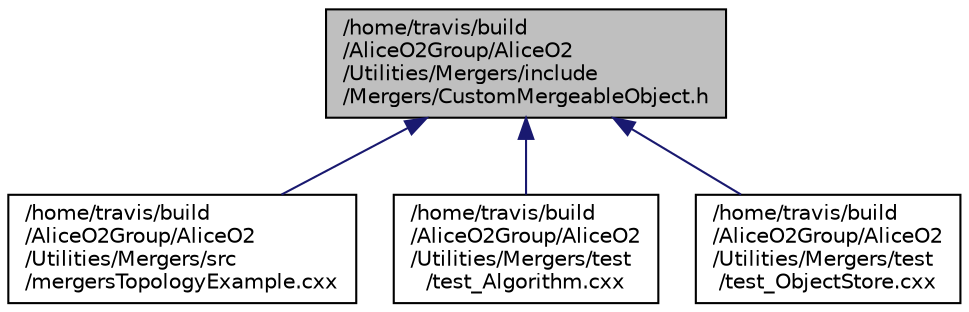 digraph "/home/travis/build/AliceO2Group/AliceO2/Utilities/Mergers/include/Mergers/CustomMergeableObject.h"
{
 // INTERACTIVE_SVG=YES
  bgcolor="transparent";
  edge [fontname="Helvetica",fontsize="10",labelfontname="Helvetica",labelfontsize="10"];
  node [fontname="Helvetica",fontsize="10",shape=record];
  Node3 [label="/home/travis/build\l/AliceO2Group/AliceO2\l/Utilities/Mergers/include\l/Mergers/CustomMergeableObject.h",height=0.2,width=0.4,color="black", fillcolor="grey75", style="filled", fontcolor="black"];
  Node3 -> Node4 [dir="back",color="midnightblue",fontsize="10",style="solid",fontname="Helvetica"];
  Node4 [label="/home/travis/build\l/AliceO2Group/AliceO2\l/Utilities/Mergers/src\l/mergersTopologyExample.cxx",height=0.2,width=0.4,color="black",URL="$d9/de7/mergersTopologyExample_8cxx.html",tooltip="This is a DPL workflow to see Mergers in action. "];
  Node3 -> Node5 [dir="back",color="midnightblue",fontsize="10",style="solid",fontname="Helvetica"];
  Node5 [label="/home/travis/build\l/AliceO2Group/AliceO2\l/Utilities/Mergers/test\l/test_Algorithm.cxx",height=0.2,width=0.4,color="black",URL="$d2/d0e/test__Algorithm_8cxx.html",tooltip="A unit test of mergers. "];
  Node3 -> Node6 [dir="back",color="midnightblue",fontsize="10",style="solid",fontname="Helvetica"];
  Node6 [label="/home/travis/build\l/AliceO2Group/AliceO2\l/Utilities/Mergers/test\l/test_ObjectStore.cxx",height=0.2,width=0.4,color="black",URL="$d0/d0e/test__ObjectStore_8cxx.html"];
}

